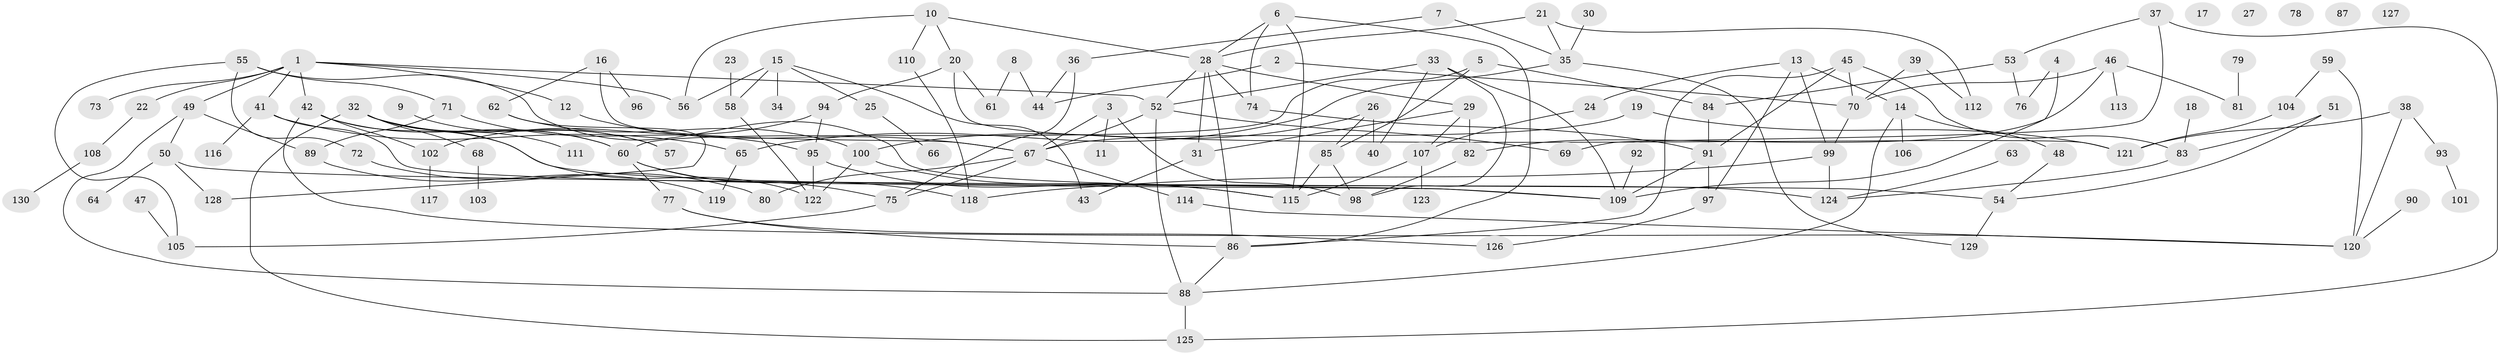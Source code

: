 // coarse degree distribution, {2: 0.07692307692307693, 0: 0.1282051282051282, 5: 0.10256410256410256, 1: 0.358974358974359, 4: 0.1282051282051282, 7: 0.02564102564102564, 6: 0.07692307692307693, 3: 0.07692307692307693, 20: 0.02564102564102564}
// Generated by graph-tools (version 1.1) at 2025/42/03/04/25 21:42:29]
// undirected, 130 vertices, 182 edges
graph export_dot {
graph [start="1"]
  node [color=gray90,style=filled];
  1;
  2;
  3;
  4;
  5;
  6;
  7;
  8;
  9;
  10;
  11;
  12;
  13;
  14;
  15;
  16;
  17;
  18;
  19;
  20;
  21;
  22;
  23;
  24;
  25;
  26;
  27;
  28;
  29;
  30;
  31;
  32;
  33;
  34;
  35;
  36;
  37;
  38;
  39;
  40;
  41;
  42;
  43;
  44;
  45;
  46;
  47;
  48;
  49;
  50;
  51;
  52;
  53;
  54;
  55;
  56;
  57;
  58;
  59;
  60;
  61;
  62;
  63;
  64;
  65;
  66;
  67;
  68;
  69;
  70;
  71;
  72;
  73;
  74;
  75;
  76;
  77;
  78;
  79;
  80;
  81;
  82;
  83;
  84;
  85;
  86;
  87;
  88;
  89;
  90;
  91;
  92;
  93;
  94;
  95;
  96;
  97;
  98;
  99;
  100;
  101;
  102;
  103;
  104;
  105;
  106;
  107;
  108;
  109;
  110;
  111;
  112;
  113;
  114;
  115;
  116;
  117;
  118;
  119;
  120;
  121;
  122;
  123;
  124;
  125;
  126;
  127;
  128;
  129;
  130;
  1 -- 12;
  1 -- 22;
  1 -- 41;
  1 -- 42;
  1 -- 49;
  1 -- 52;
  1 -- 56;
  1 -- 73;
  2 -- 44;
  2 -- 70;
  3 -- 11;
  3 -- 67;
  3 -- 98;
  4 -- 76;
  4 -- 109;
  5 -- 60;
  5 -- 84;
  5 -- 85;
  6 -- 28;
  6 -- 74;
  6 -- 86;
  6 -- 115;
  7 -- 35;
  7 -- 36;
  8 -- 44;
  8 -- 61;
  9 -- 57;
  10 -- 20;
  10 -- 28;
  10 -- 56;
  10 -- 110;
  12 -- 67;
  13 -- 14;
  13 -- 24;
  13 -- 97;
  13 -- 99;
  14 -- 48;
  14 -- 88;
  14 -- 106;
  15 -- 25;
  15 -- 34;
  15 -- 43;
  15 -- 56;
  15 -- 58;
  16 -- 62;
  16 -- 67;
  16 -- 96;
  18 -- 83;
  19 -- 67;
  19 -- 121;
  20 -- 61;
  20 -- 94;
  20 -- 121;
  21 -- 28;
  21 -- 35;
  21 -- 112;
  22 -- 108;
  23 -- 58;
  24 -- 107;
  25 -- 66;
  26 -- 40;
  26 -- 85;
  26 -- 100;
  28 -- 29;
  28 -- 31;
  28 -- 52;
  28 -- 74;
  28 -- 86;
  29 -- 31;
  29 -- 82;
  29 -- 107;
  30 -- 35;
  31 -- 43;
  32 -- 57;
  32 -- 60;
  32 -- 68;
  32 -- 111;
  32 -- 122;
  32 -- 125;
  33 -- 40;
  33 -- 52;
  33 -- 98;
  33 -- 109;
  35 -- 65;
  35 -- 129;
  36 -- 44;
  36 -- 75;
  37 -- 53;
  37 -- 69;
  37 -- 125;
  38 -- 93;
  38 -- 120;
  38 -- 121;
  39 -- 70;
  39 -- 112;
  41 -- 65;
  41 -- 109;
  41 -- 116;
  42 -- 60;
  42 -- 102;
  42 -- 120;
  42 -- 124;
  45 -- 70;
  45 -- 83;
  45 -- 86;
  45 -- 91;
  46 -- 70;
  46 -- 81;
  46 -- 82;
  46 -- 113;
  47 -- 105;
  48 -- 54;
  49 -- 50;
  49 -- 88;
  49 -- 89;
  50 -- 54;
  50 -- 64;
  50 -- 128;
  51 -- 54;
  51 -- 83;
  52 -- 67;
  52 -- 69;
  52 -- 88;
  53 -- 76;
  53 -- 84;
  54 -- 129;
  55 -- 71;
  55 -- 72;
  55 -- 105;
  55 -- 109;
  58 -- 122;
  59 -- 104;
  59 -- 120;
  60 -- 75;
  60 -- 77;
  60 -- 118;
  62 -- 100;
  62 -- 128;
  63 -- 124;
  65 -- 119;
  67 -- 75;
  67 -- 80;
  67 -- 114;
  68 -- 103;
  70 -- 99;
  71 -- 89;
  71 -- 95;
  72 -- 80;
  74 -- 91;
  75 -- 105;
  77 -- 86;
  77 -- 126;
  79 -- 81;
  82 -- 98;
  83 -- 124;
  84 -- 91;
  85 -- 98;
  85 -- 115;
  86 -- 88;
  88 -- 125;
  89 -- 119;
  90 -- 120;
  91 -- 97;
  91 -- 109;
  92 -- 109;
  93 -- 101;
  94 -- 95;
  94 -- 102;
  95 -- 115;
  95 -- 122;
  97 -- 126;
  99 -- 118;
  99 -- 124;
  100 -- 115;
  100 -- 122;
  102 -- 117;
  104 -- 121;
  107 -- 115;
  107 -- 123;
  108 -- 130;
  110 -- 118;
  114 -- 120;
}
